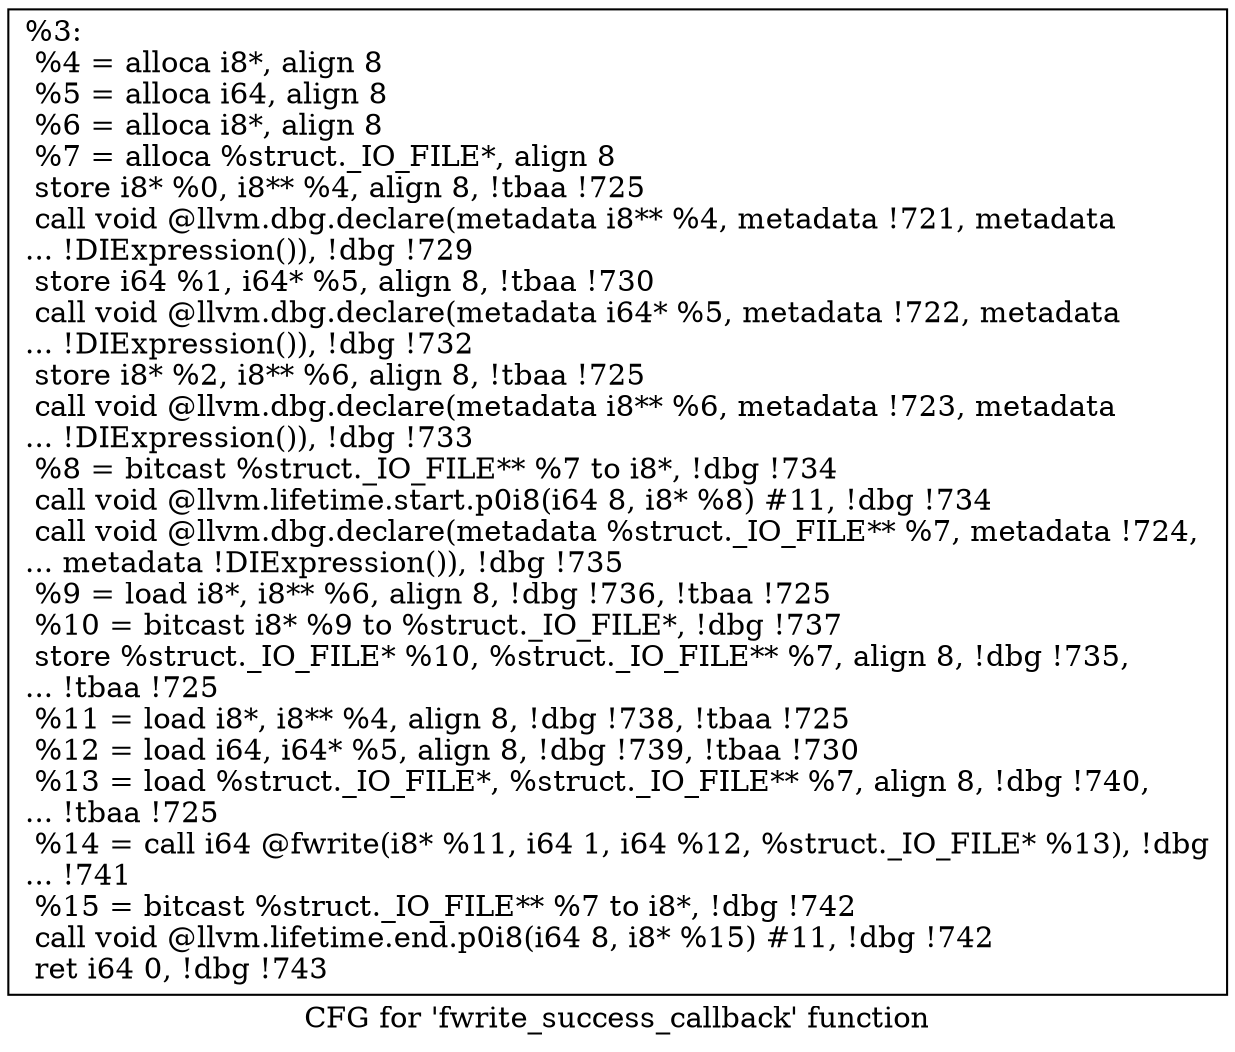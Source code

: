 digraph "CFG for 'fwrite_success_callback' function" {
	label="CFG for 'fwrite_success_callback' function";

	Node0x1e35760 [shape=record,label="{%3:\l  %4 = alloca i8*, align 8\l  %5 = alloca i64, align 8\l  %6 = alloca i8*, align 8\l  %7 = alloca %struct._IO_FILE*, align 8\l  store i8* %0, i8** %4, align 8, !tbaa !725\l  call void @llvm.dbg.declare(metadata i8** %4, metadata !721, metadata\l... !DIExpression()), !dbg !729\l  store i64 %1, i64* %5, align 8, !tbaa !730\l  call void @llvm.dbg.declare(metadata i64* %5, metadata !722, metadata\l... !DIExpression()), !dbg !732\l  store i8* %2, i8** %6, align 8, !tbaa !725\l  call void @llvm.dbg.declare(metadata i8** %6, metadata !723, metadata\l... !DIExpression()), !dbg !733\l  %8 = bitcast %struct._IO_FILE** %7 to i8*, !dbg !734\l  call void @llvm.lifetime.start.p0i8(i64 8, i8* %8) #11, !dbg !734\l  call void @llvm.dbg.declare(metadata %struct._IO_FILE** %7, metadata !724,\l... metadata !DIExpression()), !dbg !735\l  %9 = load i8*, i8** %6, align 8, !dbg !736, !tbaa !725\l  %10 = bitcast i8* %9 to %struct._IO_FILE*, !dbg !737\l  store %struct._IO_FILE* %10, %struct._IO_FILE** %7, align 8, !dbg !735,\l... !tbaa !725\l  %11 = load i8*, i8** %4, align 8, !dbg !738, !tbaa !725\l  %12 = load i64, i64* %5, align 8, !dbg !739, !tbaa !730\l  %13 = load %struct._IO_FILE*, %struct._IO_FILE** %7, align 8, !dbg !740,\l... !tbaa !725\l  %14 = call i64 @fwrite(i8* %11, i64 1, i64 %12, %struct._IO_FILE* %13), !dbg\l... !741\l  %15 = bitcast %struct._IO_FILE** %7 to i8*, !dbg !742\l  call void @llvm.lifetime.end.p0i8(i64 8, i8* %15) #11, !dbg !742\l  ret i64 0, !dbg !743\l}"];
}

